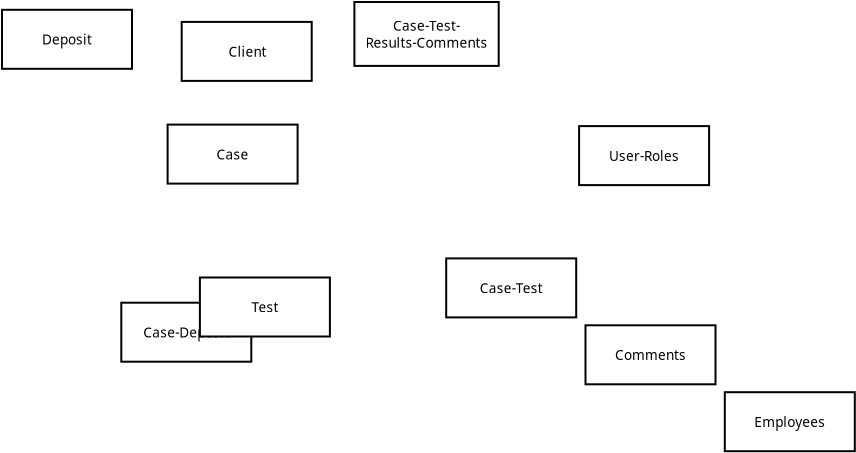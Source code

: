 <?xml version="1.0" encoding="UTF-8"?>
<dia:diagram xmlns:dia="http://www.lysator.liu.se/~alla/dia/">
  <dia:layer name="Background" visible="true" active="true">
    <dia:object type="Standard - Box" version="0" id="O0">
      <dia:attribute name="obj_pos">
        <dia:point val="21.65,4.95"/>
      </dia:attribute>
      <dia:attribute name="obj_bb">
        <dia:rectangle val="21.6,4.9;28.2,7.95"/>
      </dia:attribute>
      <dia:attribute name="elem_corner">
        <dia:point val="21.65,4.95"/>
      </dia:attribute>
      <dia:attribute name="elem_width">
        <dia:real val="6.5"/>
      </dia:attribute>
      <dia:attribute name="elem_height">
        <dia:real val="2.95"/>
      </dia:attribute>
      <dia:attribute name="border_width">
        <dia:real val="0.1"/>
      </dia:attribute>
      <dia:attribute name="show_background">
        <dia:boolean val="true"/>
      </dia:attribute>
    </dia:object>
    <dia:object type="Standard - Text" version="1" id="O1">
      <dia:attribute name="obj_pos">
        <dia:point val="24.9,6.425"/>
      </dia:attribute>
      <dia:attribute name="obj_bb">
        <dia:rectangle val="23.915,6.027;25.885,6.822"/>
      </dia:attribute>
      <dia:attribute name="text">
        <dia:composite type="text">
          <dia:attribute name="string">
            <dia:string>#Client#</dia:string>
          </dia:attribute>
          <dia:attribute name="font">
            <dia:font family="sans" style="0" name="Helvetica"/>
          </dia:attribute>
          <dia:attribute name="height">
            <dia:real val="0.849"/>
          </dia:attribute>
          <dia:attribute name="pos">
            <dia:point val="24.9,6.66"/>
          </dia:attribute>
          <dia:attribute name="color">
            <dia:color val="#000000"/>
          </dia:attribute>
          <dia:attribute name="alignment">
            <dia:enum val="1"/>
          </dia:attribute>
        </dia:composite>
      </dia:attribute>
      <dia:attribute name="valign">
        <dia:enum val="2"/>
      </dia:attribute>
      <dia:connections>
        <dia:connection handle="0" to="O0" connection="8"/>
      </dia:connections>
    </dia:object>
    <dia:object type="Standard - Box" version="0" id="O2">
      <dia:attribute name="obj_pos">
        <dia:point val="12.665,4.345"/>
      </dia:attribute>
      <dia:attribute name="obj_bb">
        <dia:rectangle val="12.615,4.295;19.215,7.345"/>
      </dia:attribute>
      <dia:attribute name="elem_corner">
        <dia:point val="12.665,4.345"/>
      </dia:attribute>
      <dia:attribute name="elem_width">
        <dia:real val="6.5"/>
      </dia:attribute>
      <dia:attribute name="elem_height">
        <dia:real val="2.95"/>
      </dia:attribute>
      <dia:attribute name="border_width">
        <dia:real val="0.1"/>
      </dia:attribute>
      <dia:attribute name="show_background">
        <dia:boolean val="true"/>
      </dia:attribute>
    </dia:object>
    <dia:object type="Standard - Text" version="1" id="O3">
      <dia:attribute name="obj_pos">
        <dia:point val="15.915,5.82"/>
      </dia:attribute>
      <dia:attribute name="obj_bb">
        <dia:rectangle val="14.615,5.423;17.215,6.218"/>
      </dia:attribute>
      <dia:attribute name="text">
        <dia:composite type="text">
          <dia:attribute name="string">
            <dia:string>#Deposit#</dia:string>
          </dia:attribute>
          <dia:attribute name="font">
            <dia:font family="sans" style="0" name="Helvetica"/>
          </dia:attribute>
          <dia:attribute name="height">
            <dia:real val="0.849"/>
          </dia:attribute>
          <dia:attribute name="pos">
            <dia:point val="15.915,6.055"/>
          </dia:attribute>
          <dia:attribute name="color">
            <dia:color val="#000000"/>
          </dia:attribute>
          <dia:attribute name="alignment">
            <dia:enum val="1"/>
          </dia:attribute>
        </dia:composite>
      </dia:attribute>
      <dia:attribute name="valign">
        <dia:enum val="2"/>
      </dia:attribute>
      <dia:connections>
        <dia:connection handle="0" to="O2" connection="8"/>
      </dia:connections>
    </dia:object>
    <dia:object type="Standard - Box" version="0" id="O4">
      <dia:attribute name="obj_pos">
        <dia:point val="18.63,18.99"/>
      </dia:attribute>
      <dia:attribute name="obj_bb">
        <dia:rectangle val="18.58,18.94;25.18,21.99"/>
      </dia:attribute>
      <dia:attribute name="elem_corner">
        <dia:point val="18.63,18.99"/>
      </dia:attribute>
      <dia:attribute name="elem_width">
        <dia:real val="6.5"/>
      </dia:attribute>
      <dia:attribute name="elem_height">
        <dia:real val="2.95"/>
      </dia:attribute>
      <dia:attribute name="border_width">
        <dia:real val="0.1"/>
      </dia:attribute>
      <dia:attribute name="show_background">
        <dia:boolean val="true"/>
      </dia:attribute>
    </dia:object>
    <dia:object type="Standard - Text" version="1" id="O5">
      <dia:attribute name="obj_pos">
        <dia:point val="21.88,20.465"/>
      </dia:attribute>
      <dia:attribute name="obj_bb">
        <dia:rectangle val="19.625,20.067;24.135,20.863"/>
      </dia:attribute>
      <dia:attribute name="text">
        <dia:composite type="text">
          <dia:attribute name="string">
            <dia:string>#Case-Deposit#</dia:string>
          </dia:attribute>
          <dia:attribute name="font">
            <dia:font family="sans" style="0" name="Helvetica"/>
          </dia:attribute>
          <dia:attribute name="height">
            <dia:real val="0.849"/>
          </dia:attribute>
          <dia:attribute name="pos">
            <dia:point val="21.88,20.7"/>
          </dia:attribute>
          <dia:attribute name="color">
            <dia:color val="#000000"/>
          </dia:attribute>
          <dia:attribute name="alignment">
            <dia:enum val="1"/>
          </dia:attribute>
        </dia:composite>
      </dia:attribute>
      <dia:attribute name="valign">
        <dia:enum val="2"/>
      </dia:attribute>
      <dia:connections>
        <dia:connection handle="0" to="O4" connection="8"/>
      </dia:connections>
    </dia:object>
    <dia:object type="Standard - Box" version="0" id="O6">
      <dia:attribute name="obj_pos">
        <dia:point val="20.945,10.085"/>
      </dia:attribute>
      <dia:attribute name="obj_bb">
        <dia:rectangle val="20.895,10.035;27.495,13.085"/>
      </dia:attribute>
      <dia:attribute name="elem_corner">
        <dia:point val="20.945,10.085"/>
      </dia:attribute>
      <dia:attribute name="elem_width">
        <dia:real val="6.5"/>
      </dia:attribute>
      <dia:attribute name="elem_height">
        <dia:real val="2.95"/>
      </dia:attribute>
      <dia:attribute name="border_width">
        <dia:real val="0.1"/>
      </dia:attribute>
      <dia:attribute name="show_background">
        <dia:boolean val="true"/>
      </dia:attribute>
    </dia:object>
    <dia:object type="Standard - Text" version="1" id="O7">
      <dia:attribute name="obj_pos">
        <dia:point val="24.195,11.56"/>
      </dia:attribute>
      <dia:attribute name="obj_bb">
        <dia:rectangle val="23.363,11.133;25.047,11.987"/>
      </dia:attribute>
      <dia:attribute name="text">
        <dia:composite type="text">
          <dia:attribute name="string">
            <dia:string>#Case#</dia:string>
          </dia:attribute>
          <dia:attribute name="font">
            <dia:font family="sans" style="0" name="Helvetica"/>
          </dia:attribute>
          <dia:attribute name="height">
            <dia:real val="0.849"/>
          </dia:attribute>
          <dia:attribute name="pos">
            <dia:point val="24.195,11.785"/>
          </dia:attribute>
          <dia:attribute name="color">
            <dia:color val="#000000"/>
          </dia:attribute>
          <dia:attribute name="alignment">
            <dia:enum val="1"/>
          </dia:attribute>
        </dia:composite>
      </dia:attribute>
      <dia:attribute name="valign">
        <dia:enum val="2"/>
      </dia:attribute>
      <dia:connections>
        <dia:connection handle="0" to="O6" connection="8"/>
      </dia:connections>
    </dia:object>
    <dia:object type="Standard - Box" version="0" id="O8">
      <dia:attribute name="obj_pos">
        <dia:point val="22.56,17.73"/>
      </dia:attribute>
      <dia:attribute name="obj_bb">
        <dia:rectangle val="22.51,17.68;29.11,20.73"/>
      </dia:attribute>
      <dia:attribute name="elem_corner">
        <dia:point val="22.56,17.73"/>
      </dia:attribute>
      <dia:attribute name="elem_width">
        <dia:real val="6.5"/>
      </dia:attribute>
      <dia:attribute name="elem_height">
        <dia:real val="2.95"/>
      </dia:attribute>
      <dia:attribute name="border_width">
        <dia:real val="0.1"/>
      </dia:attribute>
      <dia:attribute name="show_background">
        <dia:boolean val="true"/>
      </dia:attribute>
    </dia:object>
    <dia:object type="Standard - Text" version="1" id="O9">
      <dia:attribute name="obj_pos">
        <dia:point val="25.81,19.205"/>
      </dia:attribute>
      <dia:attribute name="obj_bb">
        <dia:rectangle val="25.14,18.808;26.48,19.602"/>
      </dia:attribute>
      <dia:attribute name="text">
        <dia:composite type="text">
          <dia:attribute name="string">
            <dia:string>#Test#</dia:string>
          </dia:attribute>
          <dia:attribute name="font">
            <dia:font family="sans" style="0" name="Helvetica"/>
          </dia:attribute>
          <dia:attribute name="height">
            <dia:real val="0.849"/>
          </dia:attribute>
          <dia:attribute name="pos">
            <dia:point val="25.81,19.44"/>
          </dia:attribute>
          <dia:attribute name="color">
            <dia:color val="#000000"/>
          </dia:attribute>
          <dia:attribute name="alignment">
            <dia:enum val="1"/>
          </dia:attribute>
        </dia:composite>
      </dia:attribute>
      <dia:attribute name="valign">
        <dia:enum val="2"/>
      </dia:attribute>
      <dia:connections>
        <dia:connection handle="0" to="O8" connection="8"/>
      </dia:connections>
    </dia:object>
    <dia:object type="Standard - Box" version="0" id="O10">
      <dia:attribute name="obj_pos">
        <dia:point val="34.875,16.775"/>
      </dia:attribute>
      <dia:attribute name="obj_bb">
        <dia:rectangle val="34.825,16.725;41.425,19.775"/>
      </dia:attribute>
      <dia:attribute name="elem_corner">
        <dia:point val="34.875,16.775"/>
      </dia:attribute>
      <dia:attribute name="elem_width">
        <dia:real val="6.5"/>
      </dia:attribute>
      <dia:attribute name="elem_height">
        <dia:real val="2.95"/>
      </dia:attribute>
      <dia:attribute name="border_width">
        <dia:real val="0.1"/>
      </dia:attribute>
      <dia:attribute name="show_background">
        <dia:boolean val="true"/>
      </dia:attribute>
    </dia:object>
    <dia:object type="Standard - Text" version="1" id="O11">
      <dia:attribute name="obj_pos">
        <dia:point val="38.125,18.25"/>
      </dia:attribute>
      <dia:attribute name="obj_bb">
        <dia:rectangle val="36.531,17.823;39.739,18.677"/>
      </dia:attribute>
      <dia:attribute name="text">
        <dia:composite type="text">
          <dia:attribute name="string">
            <dia:string>#Case-Test#</dia:string>
          </dia:attribute>
          <dia:attribute name="font">
            <dia:font family="sans" style="0" name="Helvetica"/>
          </dia:attribute>
          <dia:attribute name="height">
            <dia:real val="0.849"/>
          </dia:attribute>
          <dia:attribute name="pos">
            <dia:point val="38.125,18.475"/>
          </dia:attribute>
          <dia:attribute name="color">
            <dia:color val="#000000"/>
          </dia:attribute>
          <dia:attribute name="alignment">
            <dia:enum val="1"/>
          </dia:attribute>
        </dia:composite>
      </dia:attribute>
      <dia:attribute name="valign">
        <dia:enum val="2"/>
      </dia:attribute>
      <dia:connections>
        <dia:connection handle="0" to="O10" connection="8"/>
      </dia:connections>
    </dia:object>
    <dia:object type="Standard - Box" version="0" id="O12">
      <dia:attribute name="obj_pos">
        <dia:point val="41.84,20.12"/>
      </dia:attribute>
      <dia:attribute name="obj_bb">
        <dia:rectangle val="41.79,20.07;48.39,23.12"/>
      </dia:attribute>
      <dia:attribute name="elem_corner">
        <dia:point val="41.84,20.12"/>
      </dia:attribute>
      <dia:attribute name="elem_width">
        <dia:real val="6.5"/>
      </dia:attribute>
      <dia:attribute name="elem_height">
        <dia:real val="2.95"/>
      </dia:attribute>
      <dia:attribute name="border_width">
        <dia:real val="0.1"/>
      </dia:attribute>
      <dia:attribute name="show_background">
        <dia:boolean val="true"/>
      </dia:attribute>
    </dia:object>
    <dia:object type="Standard - Text" version="1" id="O13">
      <dia:attribute name="obj_pos">
        <dia:point val="45.09,21.595"/>
      </dia:attribute>
      <dia:attribute name="obj_bb">
        <dia:rectangle val="43.248,21.168;46.952,22.022"/>
      </dia:attribute>
      <dia:attribute name="text">
        <dia:composite type="text">
          <dia:attribute name="string">
            <dia:string>#Comments#</dia:string>
          </dia:attribute>
          <dia:attribute name="font">
            <dia:font family="sans" style="0" name="Helvetica"/>
          </dia:attribute>
          <dia:attribute name="height">
            <dia:real val="0.849"/>
          </dia:attribute>
          <dia:attribute name="pos">
            <dia:point val="45.09,21.82"/>
          </dia:attribute>
          <dia:attribute name="color">
            <dia:color val="#000000"/>
          </dia:attribute>
          <dia:attribute name="alignment">
            <dia:enum val="1"/>
          </dia:attribute>
        </dia:composite>
      </dia:attribute>
      <dia:attribute name="valign">
        <dia:enum val="2"/>
      </dia:attribute>
      <dia:connections>
        <dia:connection handle="0" to="O12" connection="8"/>
      </dia:connections>
    </dia:object>
    <dia:object type="Standard - Box" version="0" id="O14">
      <dia:attribute name="obj_pos">
        <dia:point val="48.805,23.465"/>
      </dia:attribute>
      <dia:attribute name="obj_bb">
        <dia:rectangle val="48.755,23.415;55.355,26.465"/>
      </dia:attribute>
      <dia:attribute name="elem_corner">
        <dia:point val="48.805,23.465"/>
      </dia:attribute>
      <dia:attribute name="elem_width">
        <dia:real val="6.5"/>
      </dia:attribute>
      <dia:attribute name="elem_height">
        <dia:real val="2.95"/>
      </dia:attribute>
      <dia:attribute name="border_width">
        <dia:real val="0.1"/>
      </dia:attribute>
      <dia:attribute name="show_background">
        <dia:boolean val="true"/>
      </dia:attribute>
    </dia:object>
    <dia:object type="Standard - Text" version="1" id="O15">
      <dia:attribute name="obj_pos">
        <dia:point val="52.055,24.94"/>
      </dia:attribute>
      <dia:attribute name="obj_bb">
        <dia:rectangle val="50.194,24.513;53.936,25.367"/>
      </dia:attribute>
      <dia:attribute name="text">
        <dia:composite type="text">
          <dia:attribute name="string">
            <dia:string>#Employees#</dia:string>
          </dia:attribute>
          <dia:attribute name="font">
            <dia:font family="sans" style="0" name="Helvetica"/>
          </dia:attribute>
          <dia:attribute name="height">
            <dia:real val="0.849"/>
          </dia:attribute>
          <dia:attribute name="pos">
            <dia:point val="52.055,25.165"/>
          </dia:attribute>
          <dia:attribute name="color">
            <dia:color val="#000000"/>
          </dia:attribute>
          <dia:attribute name="alignment">
            <dia:enum val="1"/>
          </dia:attribute>
        </dia:composite>
      </dia:attribute>
      <dia:attribute name="valign">
        <dia:enum val="2"/>
      </dia:attribute>
      <dia:connections>
        <dia:connection handle="0" to="O14" connection="8"/>
      </dia:connections>
    </dia:object>
    <dia:object type="Standard - Box" version="0" id="O16">
      <dia:attribute name="obj_pos">
        <dia:point val="41.52,10.16"/>
      </dia:attribute>
      <dia:attribute name="obj_bb">
        <dia:rectangle val="41.47,10.11;48.07,13.16"/>
      </dia:attribute>
      <dia:attribute name="elem_corner">
        <dia:point val="41.52,10.16"/>
      </dia:attribute>
      <dia:attribute name="elem_width">
        <dia:real val="6.5"/>
      </dia:attribute>
      <dia:attribute name="elem_height">
        <dia:real val="2.95"/>
      </dia:attribute>
      <dia:attribute name="border_width">
        <dia:real val="0.1"/>
      </dia:attribute>
      <dia:attribute name="show_background">
        <dia:boolean val="true"/>
      </dia:attribute>
    </dia:object>
    <dia:object type="Standard - Text" version="1" id="O17">
      <dia:attribute name="obj_pos">
        <dia:point val="44.77,11.635"/>
      </dia:attribute>
      <dia:attribute name="obj_bb">
        <dia:rectangle val="42.984,11.208;46.576,12.062"/>
      </dia:attribute>
      <dia:attribute name="text">
        <dia:composite type="text">
          <dia:attribute name="string">
            <dia:string>#User-Roles#</dia:string>
          </dia:attribute>
          <dia:attribute name="font">
            <dia:font family="sans" style="0" name="Helvetica"/>
          </dia:attribute>
          <dia:attribute name="height">
            <dia:real val="0.849"/>
          </dia:attribute>
          <dia:attribute name="pos">
            <dia:point val="44.77,11.86"/>
          </dia:attribute>
          <dia:attribute name="color">
            <dia:color val="#000000"/>
          </dia:attribute>
          <dia:attribute name="alignment">
            <dia:enum val="1"/>
          </dia:attribute>
        </dia:composite>
      </dia:attribute>
      <dia:attribute name="valign">
        <dia:enum val="2"/>
      </dia:attribute>
      <dia:connections>
        <dia:connection handle="0" to="O16" connection="8"/>
      </dia:connections>
    </dia:object>
    <dia:object type="Standard - Box" version="0" id="O18">
      <dia:attribute name="obj_pos">
        <dia:point val="30.285,3.955"/>
      </dia:attribute>
      <dia:attribute name="obj_bb">
        <dia:rectangle val="30.235,3.905;37.55,7.2"/>
      </dia:attribute>
      <dia:attribute name="elem_corner">
        <dia:point val="30.285,3.955"/>
      </dia:attribute>
      <dia:attribute name="elem_width">
        <dia:real val="7.215"/>
      </dia:attribute>
      <dia:attribute name="elem_height">
        <dia:real val="3.195"/>
      </dia:attribute>
      <dia:attribute name="border_width">
        <dia:real val="0.1"/>
      </dia:attribute>
      <dia:attribute name="show_background">
        <dia:boolean val="true"/>
      </dia:attribute>
    </dia:object>
    <dia:object type="Standard - Text" version="1" id="O19">
      <dia:attribute name="obj_pos">
        <dia:point val="33.892,5.553"/>
      </dia:attribute>
      <dia:attribute name="obj_bb">
        <dia:rectangle val="30.699,4.73;37.086,6.375"/>
      </dia:attribute>
      <dia:attribute name="text">
        <dia:composite type="text">
          <dia:attribute name="string">
            <dia:string>#Case-Test-
Results-Comments#</dia:string>
          </dia:attribute>
          <dia:attribute name="font">
            <dia:font family="sans" style="0" name="Helvetica"/>
          </dia:attribute>
          <dia:attribute name="height">
            <dia:real val="0.849"/>
          </dia:attribute>
          <dia:attribute name="pos">
            <dia:point val="33.892,5.363"/>
          </dia:attribute>
          <dia:attribute name="color">
            <dia:color val="#000000"/>
          </dia:attribute>
          <dia:attribute name="alignment">
            <dia:enum val="1"/>
          </dia:attribute>
        </dia:composite>
      </dia:attribute>
      <dia:attribute name="valign">
        <dia:enum val="2"/>
      </dia:attribute>
      <dia:connections>
        <dia:connection handle="0" to="O18" connection="8"/>
      </dia:connections>
    </dia:object>
  </dia:layer>
</dia:diagram>
